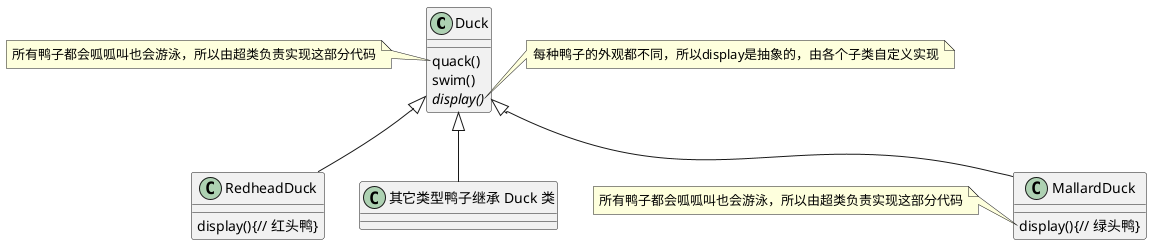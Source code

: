 @startuml

class Duck{
    quack()
    swim()
    {abstract} display()
}

class MallardDuck{
    display(){// 绿头鸭}
}

class RedheadDuck{
    display(){// 红头鸭}
}

Duck <|-- MallardDuck
Duck <|-- RedheadDuck
Duck <|-- “其它类型鸭子继承 Duck 类”

note left of Duck::quack
    所有鸭子都会呱呱叫也会游泳，所以由超类负责实现这部分代码
end note

note right of Duck::display
    每种鸭子的外观都不同，所以display是抽象的，由各个子类自定义实现
end note

note left of MallardDuck::display
    所有鸭子都会呱呱叫也会游泳，所以由超类负责实现这部分代码
end note
@enduml